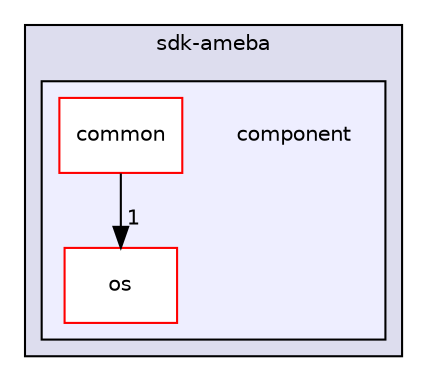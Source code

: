 digraph "component" {
  compound=true
  node [ fontsize="10", fontname="Helvetica"];
  edge [ labelfontsize="10", labelfontname="Helvetica"];
  subgraph clusterdir_59865070466a2d887ccae359ce349522 {
    graph [ bgcolor="#ddddee", pencolor="black", label="sdk-ameba" fontname="Helvetica", fontsize="10", URL="dir_59865070466a2d887ccae359ce349522.html"]
  subgraph clusterdir_da6bad2e2c5a50fa6b6edae596f8e89f {
    graph [ bgcolor="#eeeeff", pencolor="black", label="" URL="dir_da6bad2e2c5a50fa6b6edae596f8e89f.html"];
    dir_da6bad2e2c5a50fa6b6edae596f8e89f [shape=plaintext label="component"];
    dir_407195b71e2fda49d4a285654b5b25b9 [shape=box label="common" color="red" fillcolor="white" style="filled" URL="dir_407195b71e2fda49d4a285654b5b25b9.html"];
    dir_06ad8601b5326a8d3233cc0ad1522a15 [shape=box label="os" color="red" fillcolor="white" style="filled" URL="dir_06ad8601b5326a8d3233cc0ad1522a15.html"];
  }
  }
  dir_407195b71e2fda49d4a285654b5b25b9->dir_06ad8601b5326a8d3233cc0ad1522a15 [headlabel="1", labeldistance=1.5 headhref="dir_000015_000019.html"];
}
